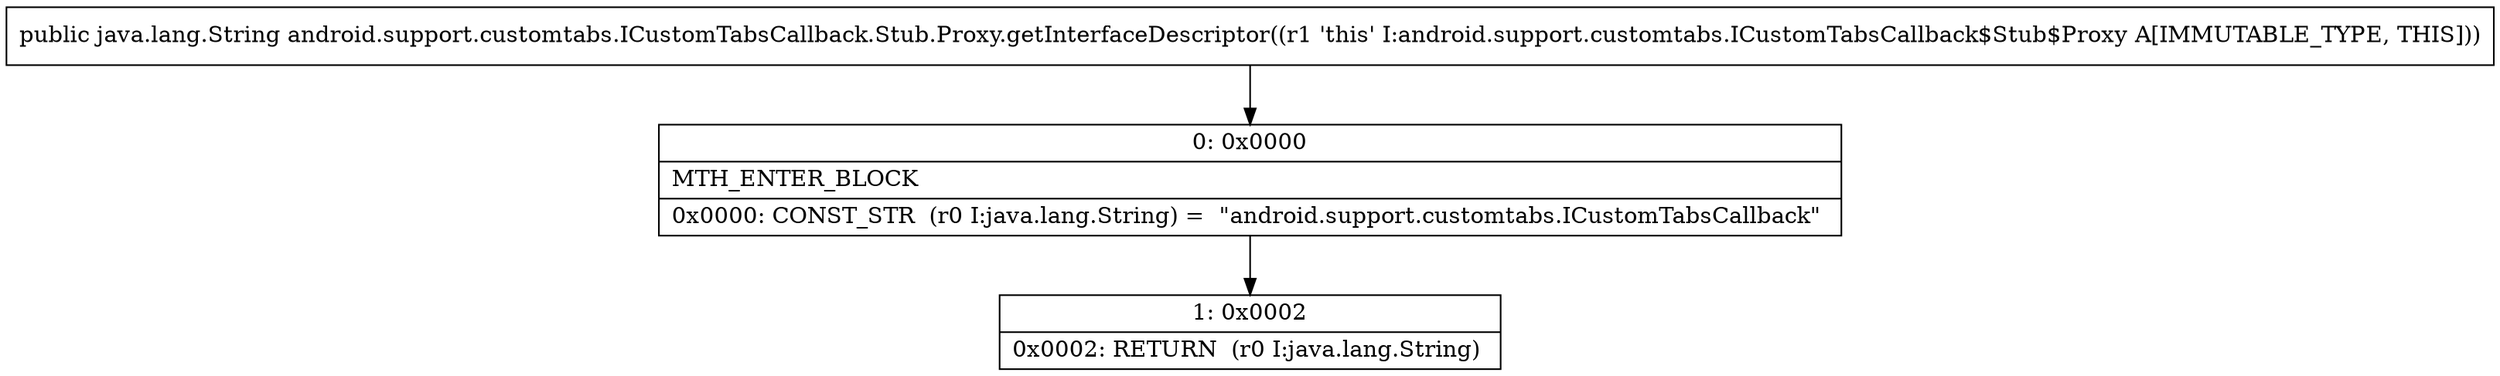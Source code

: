 digraph "CFG forandroid.support.customtabs.ICustomTabsCallback.Stub.Proxy.getInterfaceDescriptor()Ljava\/lang\/String;" {
Node_0 [shape=record,label="{0\:\ 0x0000|MTH_ENTER_BLOCK\l|0x0000: CONST_STR  (r0 I:java.lang.String) =  \"android.support.customtabs.ICustomTabsCallback\" \l}"];
Node_1 [shape=record,label="{1\:\ 0x0002|0x0002: RETURN  (r0 I:java.lang.String) \l}"];
MethodNode[shape=record,label="{public java.lang.String android.support.customtabs.ICustomTabsCallback.Stub.Proxy.getInterfaceDescriptor((r1 'this' I:android.support.customtabs.ICustomTabsCallback$Stub$Proxy A[IMMUTABLE_TYPE, THIS])) }"];
MethodNode -> Node_0;
Node_0 -> Node_1;
}

